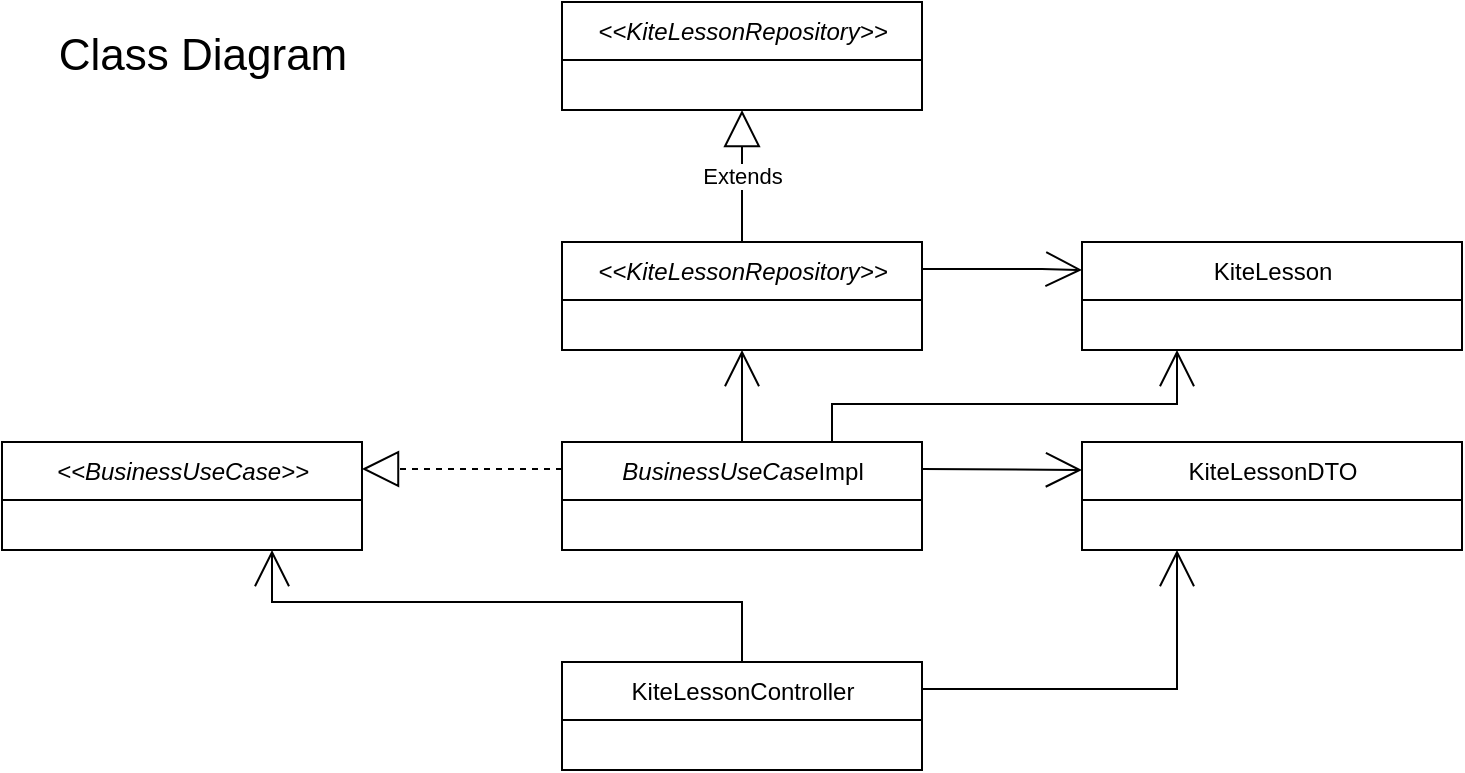 <mxfile version="17.2.4" type="device"><diagram name="Page-1" id="6133507b-19e7-1e82-6fc7-422aa6c4b21f"><mxGraphModel dx="2046" dy="725" grid="1" gridSize="10" guides="1" tooltips="1" connect="1" arrows="1" fold="1" page="1" pageScale="1" pageWidth="1100" pageHeight="850" background="none" math="0" shadow="0"><root><mxCell id="0"/><mxCell id="1" parent="0"/><mxCell id="E6JHxf5XGUo1oPf9rwRZ-3" value="&lt;span style=&quot;font-weight: normal&quot;&gt;&lt;i&gt;&amp;lt;&amp;lt;KiteLessonRepository&amp;gt;&amp;gt;&lt;/i&gt;&lt;/span&gt;" style="swimlane;fontStyle=1;align=center;verticalAlign=middle;childLayout=stackLayout;horizontal=1;startSize=29;horizontalStack=0;resizeParent=1;resizeParentMax=0;resizeLast=0;collapsible=0;marginBottom=0;html=1;" parent="1" vertex="1"><mxGeometry x="60" y="140" width="180" height="54" as="geometry"/></mxCell><mxCell id="E6JHxf5XGUo1oPf9rwRZ-7" value="&lt;span style=&quot;font-weight: normal&quot;&gt;&lt;i&gt;&amp;lt;&amp;lt;BusinessUseCase&amp;gt;&amp;gt;&lt;/i&gt;&lt;br&gt;&lt;/span&gt;" style="swimlane;fontStyle=1;align=center;verticalAlign=middle;childLayout=stackLayout;horizontal=1;startSize=29;horizontalStack=0;resizeParent=1;resizeParentMax=0;resizeLast=0;collapsible=0;marginBottom=0;html=1;" parent="1" vertex="1"><mxGeometry x="-220" y="240" width="180" height="54" as="geometry"/></mxCell><mxCell id="E6JHxf5XGUo1oPf9rwRZ-8" value="&lt;i style=&quot;font-weight: 400&quot;&gt;BusinessUseCase&lt;/i&gt;&lt;span style=&quot;font-weight: normal&quot;&gt;Impl&lt;br&gt;&lt;/span&gt;" style="swimlane;fontStyle=1;align=center;verticalAlign=middle;childLayout=stackLayout;horizontal=1;startSize=29;horizontalStack=0;resizeParent=1;resizeParentMax=0;resizeLast=0;collapsible=0;marginBottom=0;html=1;" parent="1" vertex="1"><mxGeometry x="60" y="240" width="180" height="54" as="geometry"/></mxCell><mxCell id="E6JHxf5XGUo1oPf9rwRZ-9" value="&lt;span style=&quot;font-weight: normal&quot;&gt;KiteLessonController&lt;br&gt;&lt;/span&gt;" style="swimlane;fontStyle=1;align=center;verticalAlign=middle;childLayout=stackLayout;horizontal=1;startSize=29;horizontalStack=0;resizeParent=1;resizeParentMax=0;resizeLast=0;collapsible=0;marginBottom=0;html=1;" parent="1" vertex="1"><mxGeometry x="60" y="350" width="180" height="54" as="geometry"/></mxCell><mxCell id="E6JHxf5XGUo1oPf9rwRZ-10" value="&lt;span style=&quot;font-weight: normal&quot;&gt;KiteLesson&lt;br&gt;&lt;/span&gt;" style="swimlane;fontStyle=1;align=center;verticalAlign=middle;childLayout=stackLayout;horizontal=1;startSize=29;horizontalStack=0;resizeParent=1;resizeParentMax=0;resizeLast=0;collapsible=0;marginBottom=0;html=1;" parent="1" vertex="1"><mxGeometry x="320" y="140" width="190" height="54" as="geometry"/></mxCell><mxCell id="E6JHxf5XGUo1oPf9rwRZ-11" style="edgeStyle=orthogonalEdgeStyle;rounded=0;html=1;labelBackgroundColor=none;startArrow=none;startFill=0;startSize=8;endArrow=open;endFill=0;endSize=16;fontFamily=Verdana;fontSize=12;entryX=0.5;entryY=1;entryDx=0;entryDy=0;" parent="1" source="E6JHxf5XGUo1oPf9rwRZ-8" edge="1"><mxGeometry relative="1" as="geometry"><Array as="points"/><mxPoint x="665" y="256" as="sourcePoint"/><mxPoint x="150" y="194" as="targetPoint"/></mxGeometry></mxCell><mxCell id="E6JHxf5XGUo1oPf9rwRZ-14" style="edgeStyle=orthogonalEdgeStyle;rounded=0;html=1;labelBackgroundColor=none;startArrow=none;startFill=0;startSize=8;endArrow=open;endFill=0;endSize=16;fontFamily=Verdana;fontSize=12;exitX=1;exitY=0.25;exitDx=0;exitDy=0;" parent="1" source="E6JHxf5XGUo1oPf9rwRZ-8" edge="1"><mxGeometry relative="1" as="geometry"><Array as="points"><mxPoint x="240" y="254"/><mxPoint x="240" y="254"/></Array><mxPoint x="290" y="210" as="sourcePoint"/><mxPoint x="320" y="254" as="targetPoint"/></mxGeometry></mxCell><mxCell id="E6JHxf5XGUo1oPf9rwRZ-15" style="edgeStyle=orthogonalEdgeStyle;rounded=0;html=1;labelBackgroundColor=none;startArrow=none;startFill=0;startSize=8;endArrow=open;endFill=0;endSize=16;fontFamily=Verdana;fontSize=12;exitX=1;exitY=0.25;exitDx=0;exitDy=0;entryX=0.25;entryY=1;entryDx=0;entryDy=0;" parent="1" source="E6JHxf5XGUo1oPf9rwRZ-9" target="7hJTElrQvr6NSgsYA7nO-3" edge="1"><mxGeometry relative="1" as="geometry"><Array as="points"/><mxPoint x="530" y="450" as="sourcePoint"/><mxPoint x="410" y="374" as="targetPoint"/></mxGeometry></mxCell><mxCell id="E6JHxf5XGUo1oPf9rwRZ-16" style="edgeStyle=orthogonalEdgeStyle;rounded=0;html=1;labelBackgroundColor=none;startArrow=none;startFill=0;startSize=8;endArrow=open;endFill=0;endSize=16;fontFamily=Verdana;fontSize=12;exitX=0.5;exitY=0;exitDx=0;exitDy=0;entryX=0.75;entryY=1;entryDx=0;entryDy=0;" parent="1" source="E6JHxf5XGUo1oPf9rwRZ-9" target="E6JHxf5XGUo1oPf9rwRZ-7" edge="1"><mxGeometry relative="1" as="geometry"><Array as="points"><mxPoint x="150" y="320"/><mxPoint x="-85" y="320"/></Array><mxPoint x="290" y="394.5" as="sourcePoint"/><mxPoint x="-120" y="320" as="targetPoint"/></mxGeometry></mxCell><mxCell id="E6JHxf5XGUo1oPf9rwRZ-18" style="edgeStyle=orthogonalEdgeStyle;rounded=0;html=1;dashed=1;labelBackgroundColor=none;startArrow=none;startFill=0;startSize=8;endArrow=block;endFill=0;endSize=16;fontFamily=Verdana;fontSize=12;entryX=1;entryY=0.25;entryDx=0;entryDy=0;exitX=0;exitY=0.25;exitDx=0;exitDy=0;" parent="1" source="E6JHxf5XGUo1oPf9rwRZ-8" target="E6JHxf5XGUo1oPf9rwRZ-7" edge="1"><mxGeometry relative="1" as="geometry"><mxPoint x="10" y="256" as="sourcePoint"/><mxPoint x="10" y="210" as="targetPoint"/></mxGeometry></mxCell><mxCell id="E6JHxf5XGUo1oPf9rwRZ-19" style="edgeStyle=orthogonalEdgeStyle;rounded=0;html=1;labelBackgroundColor=none;startArrow=none;startFill=0;startSize=8;endArrow=open;endFill=0;endSize=16;fontFamily=Verdana;fontSize=12;exitX=1;exitY=0.25;exitDx=0;exitDy=0;" parent="1" edge="1"><mxGeometry relative="1" as="geometry"><Array as="points"><mxPoint x="300" y="154"/></Array><mxPoint x="240" y="153.5" as="sourcePoint"/><mxPoint x="320" y="154" as="targetPoint"/></mxGeometry></mxCell><mxCell id="E6JHxf5XGUo1oPf9rwRZ-21" value="Class Diagram" style="text;html=1;align=center;verticalAlign=middle;resizable=0;points=[];autosize=1;strokeColor=none;fillColor=none;fontSize=22;" parent="1" vertex="1"><mxGeometry x="-200" y="32" width="160" height="30" as="geometry"/></mxCell><mxCell id="7hJTElrQvr6NSgsYA7nO-1" value="Extends" style="endArrow=block;endSize=16;endFill=0;html=1;rounded=0;exitX=0.5;exitY=0;exitDx=0;exitDy=0;entryX=0.5;entryY=1;entryDx=0;entryDy=0;" edge="1" parent="1" source="E6JHxf5XGUo1oPf9rwRZ-3" target="7hJTElrQvr6NSgsYA7nO-2"><mxGeometry width="160" relative="1" as="geometry"><mxPoint x="140" y="109.5" as="sourcePoint"/><mxPoint x="300" y="109.5" as="targetPoint"/></mxGeometry></mxCell><mxCell id="7hJTElrQvr6NSgsYA7nO-2" value="&lt;span style=&quot;font-weight: normal&quot;&gt;&lt;i&gt;&amp;lt;&amp;lt;KiteLessonRepository&amp;gt;&amp;gt;&lt;/i&gt;&lt;/span&gt;" style="swimlane;fontStyle=1;align=center;verticalAlign=middle;childLayout=stackLayout;horizontal=1;startSize=29;horizontalStack=0;resizeParent=1;resizeParentMax=0;resizeLast=0;collapsible=0;marginBottom=0;html=1;" vertex="1" parent="1"><mxGeometry x="60" y="20" width="180" height="54" as="geometry"/></mxCell><mxCell id="7hJTElrQvr6NSgsYA7nO-3" value="&lt;span style=&quot;font-weight: normal&quot;&gt;KiteLessonDTO&lt;br&gt;&lt;/span&gt;" style="swimlane;fontStyle=1;align=center;verticalAlign=middle;childLayout=stackLayout;horizontal=1;startSize=29;horizontalStack=0;resizeParent=1;resizeParentMax=0;resizeLast=0;collapsible=0;marginBottom=0;html=1;" vertex="1" parent="1"><mxGeometry x="320" y="240" width="190" height="54" as="geometry"/></mxCell><mxCell id="7hJTElrQvr6NSgsYA7nO-4" style="edgeStyle=orthogonalEdgeStyle;rounded=0;html=1;labelBackgroundColor=none;startArrow=none;startFill=0;startSize=8;endArrow=open;endFill=0;endSize=16;fontFamily=Verdana;fontSize=12;exitX=0.75;exitY=0;exitDx=0;exitDy=0;entryX=0.25;entryY=1;entryDx=0;entryDy=0;" edge="1" parent="1" source="E6JHxf5XGUo1oPf9rwRZ-8" target="E6JHxf5XGUo1oPf9rwRZ-10"><mxGeometry relative="1" as="geometry"><Array as="points"><mxPoint x="195" y="221"/><mxPoint x="368" y="221"/></Array><mxPoint x="200" y="220" as="sourcePoint"/><mxPoint x="280" y="220.5" as="targetPoint"/></mxGeometry></mxCell></root></mxGraphModel></diagram></mxfile>